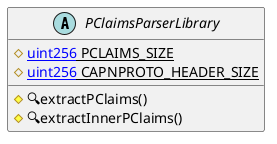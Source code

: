 @startuml
' -- generated by: https://marketplace.visualstudio.com/items?itemName=tintinweb.solidity-visual-auditor
'
' -- for auto-render install: https://marketplace.visualstudio.com/items?itemName=jebbs.plantuml
' -- options --



' -- classes --


abstract PClaimsParserLibrary {
    ' -- inheritance --

    ' -- usingFor --

    ' -- vars --
	#{static}[[uint256]] PCLAIMS_SIZE
	#{static}[[uint256]] CAPNPROTO_HEADER_SIZE

    ' -- methods --
	#🔍extractPClaims()
	#🔍extractInnerPClaims()

}
' -- inheritance / usingFor --

@enduml